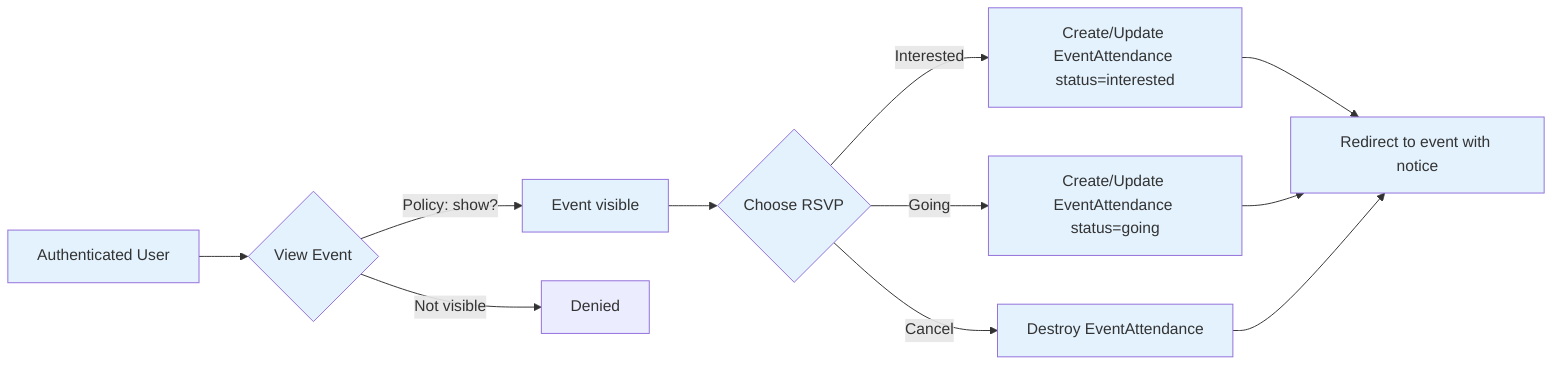 flowchart LR
  U[Authenticated User] --> E{View Event}
  E -->|Policy: show?| V[Event visible]
  E -->|Not visible| D[Denied]
  V --> A{Choose RSVP}
  A -->|Interested| I[Create/Update EventAttendance status=interested]
  A -->|Going| G[Create/Update EventAttendance status=going]
  A -->|Cancel| C[Destroy EventAttendance]
  I --> R[Redirect to event with notice]
  G --> R
  C --> R

  classDef action fill:#e3f2fd
  class U,E,V,A,I,G,C,R action